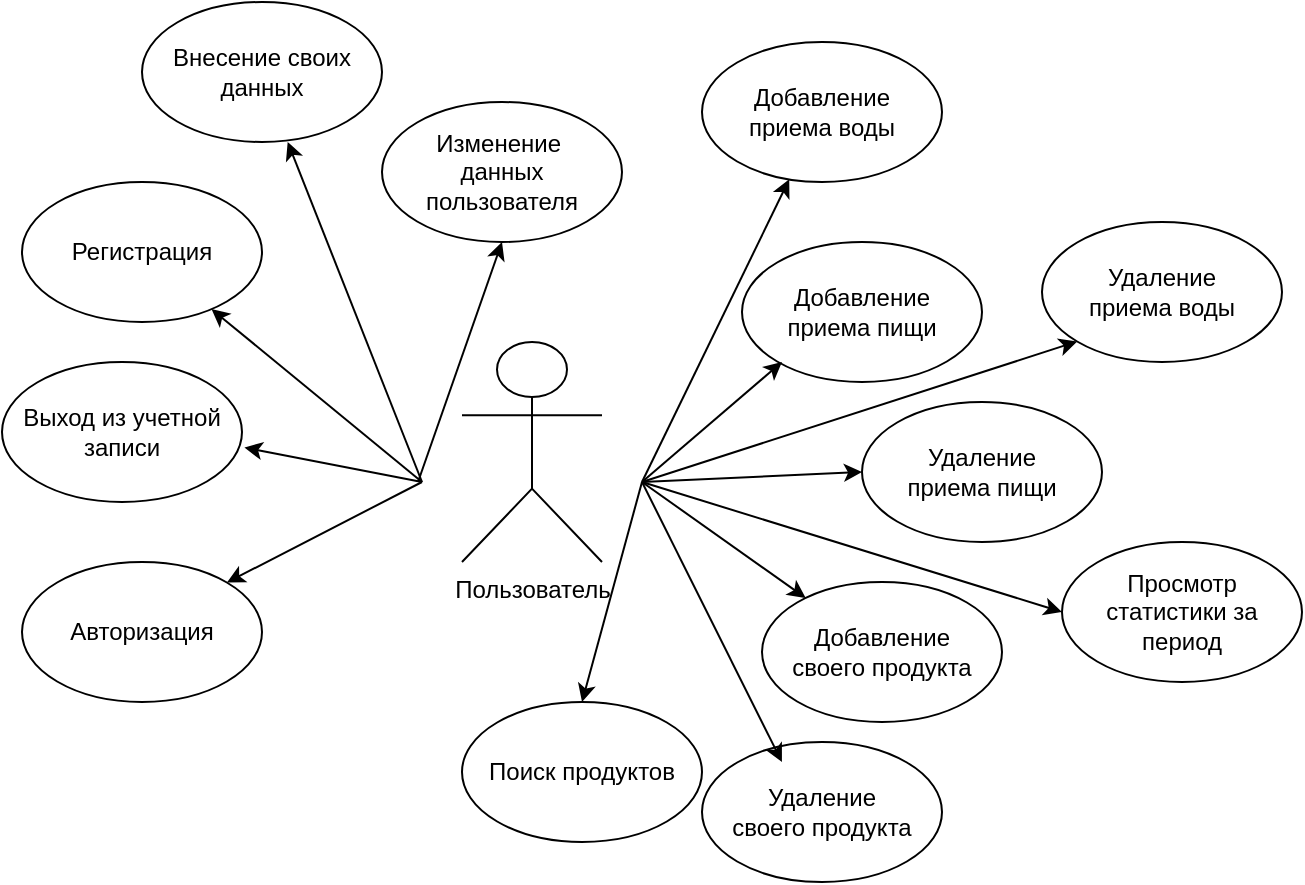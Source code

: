 <mxfile version="13.1.3" type="device"><diagram id="voEh3SyqmdAyYvwbCwGb" name="Page-1"><mxGraphModel dx="1438" dy="531" grid="0" gridSize="10" guides="1" tooltips="1" connect="1" arrows="1" fold="1" page="0" pageScale="1" pageWidth="1169" pageHeight="827" math="0" shadow="0"><root><mxCell id="0"/><mxCell id="1" parent="0"/><mxCell id="2MfSqlc3YiwLXO_6LcEO-1" value="Пользователь" style="shape=umlActor;verticalLabelPosition=bottom;labelBackgroundColor=#ffffff;verticalAlign=top;html=1;outlineConnect=0;" vertex="1" parent="1"><mxGeometry x="190" y="280" width="70" height="110" as="geometry"/></mxCell><mxCell id="2MfSqlc3YiwLXO_6LcEO-2" value="Авторизация" style="ellipse;whiteSpace=wrap;html=1;" vertex="1" parent="1"><mxGeometry x="-30" y="390" width="120" height="70" as="geometry"/></mxCell><mxCell id="2MfSqlc3YiwLXO_6LcEO-3" value="Регистрация" style="ellipse;whiteSpace=wrap;html=1;" vertex="1" parent="1"><mxGeometry x="-30" y="200" width="120" height="70" as="geometry"/></mxCell><mxCell id="2MfSqlc3YiwLXO_6LcEO-4" value="Изменение&amp;nbsp;&lt;br&gt;данных&lt;br&gt;пользователя" style="ellipse;whiteSpace=wrap;html=1;" vertex="1" parent="1"><mxGeometry x="150" y="160" width="120" height="70" as="geometry"/></mxCell><mxCell id="2MfSqlc3YiwLXO_6LcEO-5" value="Добавление &lt;br&gt;&lt;span style=&quot;color: rgba(0 , 0 , 0 , 0) ; font-family: monospace ; font-size: 0px&quot;&gt;%3CmxGraphModel%3E%3Croot%3E%3CmxCell%20id%3D%220%22%2F%3E%3CmxCell%20id%3D%221%22%20parent%3D%220%22%2F%3E%3CmxCell%20id%3D%222%22%20value%3D%22%D0%98%D0%B7%D0%BC%D0%B5%D0%BD%D0%B5%D0%BD%D0%B8%D0%B5%26amp%3Bnbsp%3B%26lt%3Bbr%26gt%3B%D0%B4%D0%B0%D0%BD%D0%BD%D1%8B%D1%85%26lt%3Bbr%26gt%3B%D0%BF%D0%BE%D0%BB%D1%8C%D0%B7%D0%BE%D0%B2%D0%B0%D1%82%D0%B5%D0%BB%D1%8F%22%20style%3D%22ellipse%3BwhiteSpace%3Dwrap%3Bhtml%3D1%3B%22%20vertex%3D%221%22%20parent%3D%221%22%3E%3CmxGeometry%20x%3D%22430%22%20y%3D%22140%22%20width%3D%22120%22%20height%3D%2270%22%20as%3D%22geometry%22%2F%3E%3C%2FmxCell%3E%3C%2Froot%3E%3C%2FmxGraphModel%3E&lt;/span&gt;приема пищи" style="ellipse;whiteSpace=wrap;html=1;" vertex="1" parent="1"><mxGeometry x="330" y="230" width="120" height="70" as="geometry"/></mxCell><mxCell id="2MfSqlc3YiwLXO_6LcEO-6" value="Добавление &lt;br&gt;приема воды" style="ellipse;whiteSpace=wrap;html=1;" vertex="1" parent="1"><mxGeometry x="310" y="130" width="120" height="70" as="geometry"/></mxCell><mxCell id="2MfSqlc3YiwLXO_6LcEO-7" value="Удаление &lt;br&gt;&lt;span style=&quot;color: rgba(0 , 0 , 0 , 0) ; font-family: monospace ; font-size: 0px&quot;&gt;%3CmxGraphModel%3E%3Croot%3E%3CmxCell%20id%3D%220%22%2F%3E%3CmxCell%20id%3D%221%22%20parent%3D%220%22%2F%3E%3CmxCell%20id%3D%222%22%20value%3D%22%D0%94%D0%BE%D0%B1%D0%B0%D0%B2%D0%BB%D0%B5%D0%BD%D0%B8%D0%B5%20%26lt%3Bbr%26gt%3B%D0%BF%D1%80%D0%B8%D0%B5%D0%BC%D0%B0%20%D0%B2%D0%BE%D0%B4%D1%8B%22%20style%3D%22ellipse%3BwhiteSpace%3Dwrap%3Bhtml%3D1%3B%22%20vertex%3D%221%22%20parent%3D%221%22%3E%3CmxGeometry%20x%3D%22310%22%20y%3D%22220%22%20width%3D%22120%22%20height%3D%2270%22%20as%3D%22geometry%22%2F%3E%3C%2FmxCell%3E%3C%2Froot%3E%3C%2FmxGraphModel%3E&lt;/span&gt;приема пищи" style="ellipse;whiteSpace=wrap;html=1;" vertex="1" parent="1"><mxGeometry x="390" y="310" width="120" height="70" as="geometry"/></mxCell><mxCell id="2MfSqlc3YiwLXO_6LcEO-9" value="Удаление &lt;br&gt;&lt;span style=&quot;color: rgba(0 , 0 , 0 , 0) ; font-family: monospace ; font-size: 0px&quot;&gt;%3CmxGraphModel%3E%3Croot%3E%3CmxCell%20id%3D%220%22%2F%3E%3CmxCell%20id%3D%221%22%20parent%3D%220%22%2F%3E%3CmxCell%20id%3D%222%22%20value%3D%22%D0%94%D0%BE%D0%B1%D0%B0%D0%B2%D0%BB%D0%B5%D0%BD%D0%B8%D0%B5%20%26lt%3Bbr%26gt%3B%D0%BF%D1%80%D0%B8%D0%B5%D0%BC%D0%B0%20%D0%B2%D0%BE%D0%B4%D1%8B%22%20style%3D%22ellipse%3BwhiteSpace%3Dwrap%3Bhtml%3D1%3B%22%20vertex%3D%221%22%20parent%3D%221%22%3E%3CmxGeometry%20x%3D%22310%22%20y%3D%22220%22%20width%3D%22120%22%20height%3D%2270%22%20as%3D%22geometry%22%2F%3E%3C%2FmxCell%3E%3C%2Froot%3E%3C%2FmxGraphModel%3E&lt;/span&gt;приема воды" style="ellipse;whiteSpace=wrap;html=1;" vertex="1" parent="1"><mxGeometry x="480" y="220" width="120" height="70" as="geometry"/></mxCell><mxCell id="2MfSqlc3YiwLXO_6LcEO-10" value="Просмотр статистики за период" style="ellipse;whiteSpace=wrap;html=1;" vertex="1" parent="1"><mxGeometry x="490" y="380" width="120" height="70" as="geometry"/></mxCell><mxCell id="2MfSqlc3YiwLXO_6LcEO-11" value="Добавление &lt;br&gt;&lt;span style=&quot;color: rgba(0 , 0 , 0 , 0) ; font-family: monospace ; font-size: 0px&quot;&gt;%3CmxGraphModel%3E%3Croot%3E%3CmxCell%20id%3D%220%22%2F%3E%3CmxCell%20id%3D%221%22%20parent%3D%220%22%2F%3E%3CmxCell%20id%3D%222%22%20value%3D%22%D0%9F%D1%80%D0%BE%D1%81%D0%BC%D0%BE%D1%82%D1%80%20%D1%81%D1%82%D0%B0%D1%82%D0%B8%D1%81%D1%82%D0%B8%D0%BA%D0%B8%20%D0%B7%D0%B0%20%D0%BF%D0%B5%D1%80%D0%B8%D0%BE%D0%B4%22%20style%3D%22ellipse%3BwhiteSpace%3Dwrap%3Bhtml%3D1%3B%22%20vertex%3D%221%22%20parent%3D%221%22%3E%3CmxGeometry%20x%3D%22310%22%20y%3D%22300%22%20width%3D%22120%22%20height%3D%2270%22%20as%3D%22geometry%22%2F%3E%3C%2FmxCell%3E%3C%2Froot%3E%3C%2FmxGraphModel%3E&lt;/span&gt;своего продукта" style="ellipse;whiteSpace=wrap;html=1;" vertex="1" parent="1"><mxGeometry x="340" y="400" width="120" height="70" as="geometry"/></mxCell><mxCell id="2MfSqlc3YiwLXO_6LcEO-12" value="Удаление &lt;br&gt;своего продукта" style="ellipse;whiteSpace=wrap;html=1;" vertex="1" parent="1"><mxGeometry x="310" y="480" width="120" height="70" as="geometry"/></mxCell><mxCell id="2MfSqlc3YiwLXO_6LcEO-13" value="Поиск продуктов" style="ellipse;whiteSpace=wrap;html=1;" vertex="1" parent="1"><mxGeometry x="190" y="460" width="120" height="70" as="geometry"/></mxCell><mxCell id="2MfSqlc3YiwLXO_6LcEO-14" value="Выход из учетной записи" style="ellipse;whiteSpace=wrap;html=1;" vertex="1" parent="1"><mxGeometry x="-40" y="290" width="120" height="70" as="geometry"/></mxCell><mxCell id="2MfSqlc3YiwLXO_6LcEO-15" value="Внесение своих данных" style="ellipse;whiteSpace=wrap;html=1;" vertex="1" parent="1"><mxGeometry x="30" y="110" width="120" height="70" as="geometry"/></mxCell><mxCell id="2MfSqlc3YiwLXO_6LcEO-29" value="" style="endArrow=classic;html=1;" edge="1" parent="1" target="2MfSqlc3YiwLXO_6LcEO-3"><mxGeometry width="50" height="50" relative="1" as="geometry"><mxPoint x="170" y="350" as="sourcePoint"/><mxPoint x="450" y="350" as="targetPoint"/></mxGeometry></mxCell><mxCell id="2MfSqlc3YiwLXO_6LcEO-32" value="" style="endArrow=classic;html=1;" edge="1" parent="1" target="2MfSqlc3YiwLXO_6LcEO-6"><mxGeometry width="50" height="50" relative="1" as="geometry"><mxPoint x="280" y="350" as="sourcePoint"/><mxPoint x="310" y="250" as="targetPoint"/></mxGeometry></mxCell><mxCell id="2MfSqlc3YiwLXO_6LcEO-33" value="" style="endArrow=classic;html=1;" edge="1" parent="1"><mxGeometry width="50" height="50" relative="1" as="geometry"><mxPoint x="280" y="350" as="sourcePoint"/><mxPoint x="350" y="290" as="targetPoint"/></mxGeometry></mxCell><mxCell id="2MfSqlc3YiwLXO_6LcEO-34" value="" style="endArrow=classic;html=1;entryX=0;entryY=1;entryDx=0;entryDy=0;" edge="1" parent="1" target="2MfSqlc3YiwLXO_6LcEO-9"><mxGeometry width="50" height="50" relative="1" as="geometry"><mxPoint x="280" y="350" as="sourcePoint"/><mxPoint x="360" y="320" as="targetPoint"/></mxGeometry></mxCell><mxCell id="2MfSqlc3YiwLXO_6LcEO-35" value="" style="endArrow=classic;html=1;entryX=0;entryY=0.5;entryDx=0;entryDy=0;" edge="1" parent="1" target="2MfSqlc3YiwLXO_6LcEO-7"><mxGeometry width="50" height="50" relative="1" as="geometry"><mxPoint x="280" y="350" as="sourcePoint"/><mxPoint x="360" y="330" as="targetPoint"/></mxGeometry></mxCell><mxCell id="2MfSqlc3YiwLXO_6LcEO-36" value="" style="endArrow=classic;html=1;entryX=0;entryY=0.5;entryDx=0;entryDy=0;" edge="1" parent="1" target="2MfSqlc3YiwLXO_6LcEO-10"><mxGeometry width="50" height="50" relative="1" as="geometry"><mxPoint x="280" y="350" as="sourcePoint"/><mxPoint x="450" y="350" as="targetPoint"/></mxGeometry></mxCell><mxCell id="2MfSqlc3YiwLXO_6LcEO-37" value="" style="endArrow=classic;html=1;" edge="1" parent="1" target="2MfSqlc3YiwLXO_6LcEO-11"><mxGeometry width="50" height="50" relative="1" as="geometry"><mxPoint x="280" y="350" as="sourcePoint"/><mxPoint x="450" y="350" as="targetPoint"/></mxGeometry></mxCell><mxCell id="2MfSqlc3YiwLXO_6LcEO-38" value="" style="endArrow=classic;html=1;entryX=0.333;entryY=0.143;entryDx=0;entryDy=0;entryPerimeter=0;" edge="1" parent="1" target="2MfSqlc3YiwLXO_6LcEO-12"><mxGeometry width="50" height="50" relative="1" as="geometry"><mxPoint x="280" y="350" as="sourcePoint"/><mxPoint x="450" y="350" as="targetPoint"/></mxGeometry></mxCell><mxCell id="2MfSqlc3YiwLXO_6LcEO-39" value="" style="endArrow=classic;html=1;entryX=0.5;entryY=0;entryDx=0;entryDy=0;" edge="1" parent="1" target="2MfSqlc3YiwLXO_6LcEO-13"><mxGeometry width="50" height="50" relative="1" as="geometry"><mxPoint x="280" y="350" as="sourcePoint"/><mxPoint x="450" y="350" as="targetPoint"/></mxGeometry></mxCell><mxCell id="2MfSqlc3YiwLXO_6LcEO-40" value="" style="endArrow=classic;html=1;entryX=0.5;entryY=1;entryDx=0;entryDy=0;" edge="1" parent="1" target="2MfSqlc3YiwLXO_6LcEO-4"><mxGeometry width="50" height="50" relative="1" as="geometry"><mxPoint x="168" y="350" as="sourcePoint"/><mxPoint x="410" y="350" as="targetPoint"/></mxGeometry></mxCell><mxCell id="2MfSqlc3YiwLXO_6LcEO-41" value="" style="endArrow=classic;html=1;entryX=0.607;entryY=1;entryDx=0;entryDy=0;entryPerimeter=0;" edge="1" parent="1" target="2MfSqlc3YiwLXO_6LcEO-15"><mxGeometry width="50" height="50" relative="1" as="geometry"><mxPoint x="170" y="350" as="sourcePoint"/><mxPoint x="410" y="350" as="targetPoint"/></mxGeometry></mxCell><mxCell id="2MfSqlc3YiwLXO_6LcEO-42" value="" style="endArrow=classic;html=1;entryX=1.01;entryY=0.611;entryDx=0;entryDy=0;entryPerimeter=0;" edge="1" parent="1" target="2MfSqlc3YiwLXO_6LcEO-14"><mxGeometry width="50" height="50" relative="1" as="geometry"><mxPoint x="170" y="350" as="sourcePoint"/><mxPoint x="410" y="350" as="targetPoint"/></mxGeometry></mxCell><mxCell id="2MfSqlc3YiwLXO_6LcEO-43" value="" style="endArrow=classic;html=1;entryX=1;entryY=0;entryDx=0;entryDy=0;" edge="1" parent="1" target="2MfSqlc3YiwLXO_6LcEO-2"><mxGeometry width="50" height="50" relative="1" as="geometry"><mxPoint x="170" y="350" as="sourcePoint"/><mxPoint x="410" y="350" as="targetPoint"/></mxGeometry></mxCell></root></mxGraphModel></diagram></mxfile>